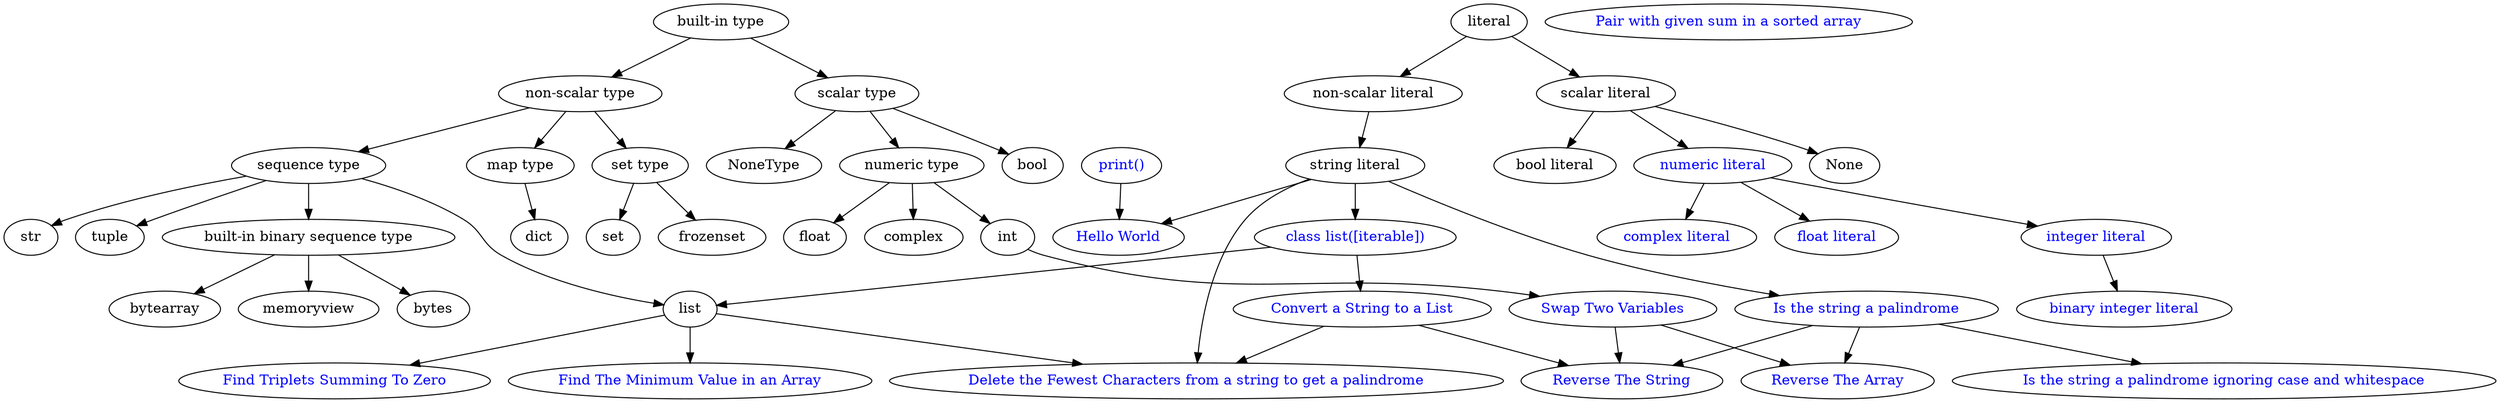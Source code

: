 strict digraph {
    bool [label="bool"]
    binary_integer_literal [label="binary integer literal" href="https://docs.python.org/3/reference/lexical_analysis.html#:~:text=bininteger%20%20%20%3A%3A%3D%20%220%22%20(%22b%22%20%7C%20%22B%22)%20(%5B%22_%22%5D%20bindigit)%2B" target="_blank" fontcolor="blue"]
    builtin_binary_sequence_type [label="built-in binary sequence type"]
    builtin_class_list_constructor [label="class list([iterable])" href="https://docs.python.org/3/library/stdtypes.html#list" target="_blank" fontcolor="blue"]
    builtin_function_print [label="print()" href="https://docs.python.org/3/library/stdtypes.html#list" target="_blank" fontcolor="blue"]
    builtin_literal [label="literal"]
    builtin_map_type [label="map type"]
    builtin_nonscalar_literal [label="non-scalar literal"]
    builtin_nonscalar_literal_string [label="string literal"]
    builtin_nonscalar_type [label="non-scalar type"]
    builtin_scalar_literal [label="scalar literal"]
    builtin_scalar_literal_bool [label="bool literal"]
    builtin_scalar_literal_numeric [label="numeric literal" href="https://docs.python.org/3/reference/lexical_analysis.html#numeric-literals" target="_blank" fontcolor="blue"]
    builtin_scalar_literal_numeric_complex [label="complex literal" href="https://docs.python.org/3/reference/lexical_analysis.html#imaginary-literals" target="_blank" fontcolor="blue"]
    builtin_scalar_literal_numeric_float [label="float literal" href="https://docs.python.org/3/reference/lexical_analysis.html#floating-point-literals" target="_blank" fontcolor="blue"]
    builtin_scalar_literal_numeric_int [label="integer literal" href="https://docs.python.org/3/reference/lexical_analysis.html#integer-literals" target="_blank" fontcolor="blue"]
    builtin_scalar_literal_None [label="None"]
    builtin_scalar_type [label="scalar type"]
    builtin_scalar_numeric_type [label="numeric type"]
    builtin_sequence_type [label="sequence type"]
    builtin_set_type [label="set type"]
    builtin_type [label="built-in type"]
    ConvertStringToList [label="Convert a String to a List" href="https://docs.python.org/3/reference/lexical_analysis.html#numeric-literals" target="_blank" fontcolor="blue"]
    complex [label="complex"]
#    decimal_integer_literal [label="decimal integer literal" href="https://docs.python.org/3/reference/lexical_analysis.html#:~:text=decinteger%20%20%20%3A%3A%3D%20nonzerodigit%20(%5B%22_%22%5D%20digit)*%20%7C%20%220%22%2B%20(%5B%22_%22%5D%20%220%22)*" target="_blank" fontcolor="blue"]
    DeleteFewestCharactersFromStringToGetPalindrome [label="Delete the Fewest Characters from a string to get a palindrome" href="./dsa/DeleteFewestCharactersFromStringToGetPalindrome" target="_blank" fontcolor="blue"]
    float [label="float"]
    FindTheMinimum [label="Find The Minimum Value in an Array" href="./dsa/FindTheMinimum/problem.html" target="_blank" fontcolor="blue"]
    FindTripletsSummingToZero [label="Find Triplets Summing To Zero" href="./dsa/FindTripletsSummingToZero/problem.html" target="_blank" fontcolor="blue"]
    hello_world [label="Hello World" href="HelloWorld/problem.html" target="_blank" fontcolor="blue"]
#    hexadecimal_integer_literal [label="hexadecimal integer literal" href="https://docs.python.org/3/reference/lexical_analysis.html#:~:text=hexinteger%20%20%20%3A%3A%3D%20%220%22%20(%22x%22%20%7C%20%22X%22)%20(%5B%22_%22%5D%20hexdigit)%2B" target="_blank" fontcolor="blue"]
    int [label="int"]
    IsTheStringAPalindrome [label="Is the string a palindrome" href="./dsa/IsTheStringAPalindrome/problem.html" target="_blank" fontcolor="blue"]
    IsTheStringAPalindromeIgnoringCaseAndWhiteSpace [label="Is the string a palindrome ignoring case and whitespace" href="./dsa/IsTheStringAPalindromeIgnoringCaseAndWhiteSpace/problem.html" target="_blank" fontcolor="blue"]
    NoneType [label="NoneType"]
#    octal_integer_literal [label="octal integer literal" href="https://docs.python.org/3/reference/lexical_analysis.html#:~:text=octinteger%20%20%20%3A%3A%3D%20%220%22%20(%22o%22%20%7C%20%22O%22)%20(%5B%22_%22%5D%20octdigit)%2B" target="_blank" fontcolor="blue"]
    PairWithGivenSumInASortedArray [label="Pair with given sum in a sorted array" href="./dsa/PairWithGivenSumInASortedArray/problem.html" target="_blank" fontcolor="blue"]
    ReverseTheArray [label="Reverse The Array" href="./dsa/ReverseTheArray/problem.html" target="_blank" fontcolor="blue"]
    ReverseTheString [label="Reverse The String" href="./dsa/ReverseTheString/problem.html" target="_blank" fontcolor="blue"]
    SwapTwoVariables [label="Swap Two Variables" href="./dsa/SwapTwoVariables/problem.html" target="_blank" fontcolor="blue"]

    builtin_binary_sequence_type -> bytes
    builtin_binary_sequence_type -> bytearray
    builtin_binary_sequence_type -> memoryview
    builtin_class_list_constructor -> list
    builtin_class_list_constructor -> ConvertStringToList
    builtin_function_print -> hello_world
    builtin_literal -> builtin_nonscalar_literal
    builtin_literal -> builtin_scalar_literal
    builtin_map_type -> dict
    builtin_nonscalar_type -> builtin_sequence_type
    builtin_nonscalar_type -> builtin_sequence_type
    builtin_nonscalar_type -> builtin_set_type
    builtin_nonscalar_type -> builtin_map_type
    builtin_nonscalar_literal -> builtin_nonscalar_literal_string
    builtin_nonscalar_literal_string -> builtin_class_list_constructor
    builtin_nonscalar_literal_string -> DeleteFewestCharactersFromStringToGetPalindrome
    builtin_nonscalar_literal_string -> hello_world
    builtin_nonscalar_literal_string -> IsTheStringAPalindrome
    builtin_scalar_literal -> builtin_scalar_literal_bool
    builtin_scalar_literal -> builtin_scalar_literal_numeric
    builtin_scalar_literal -> builtin_scalar_literal_None
    builtin_scalar_literal_numeric -> builtin_scalar_literal_numeric_complex
    builtin_scalar_literal_numeric -> builtin_scalar_literal_numeric_float
    builtin_scalar_literal_numeric -> builtin_scalar_literal_numeric_int
    builtin_scalar_literal_numeric_int -> binary_integer_literal
#    builtin_scalar_literal_numeric_int -> decimal_integer_literal
#    builtin_scalar_literal_numeric_int -> hexadecimal_integer_literal
#    builtin_scalar_literal_numeric_int -> octal_integer_literal
    builtin_scalar_numeric_type -> complex
    builtin_scalar_numeric_type -> float
    builtin_scalar_numeric_type -> int
    builtin_scalar_type -> bool
    builtin_scalar_type -> builtin_scalar_numeric_type
    builtin_scalar_type -> NoneType
    builtin_sequence_type -> list
#    builtin_sequence_type -> range
    builtin_sequence_type -> str
    builtin_sequence_type -> tuple
    builtin_sequence_type -> builtin_binary_sequence_type
    builtin_set_type -> set
    builtin_set_type -> frozenset
    builtin_type -> builtin_scalar_type
    builtin_type -> builtin_nonscalar_type
    ConvertStringToList -> DeleteFewestCharactersFromStringToGetPalindrome
    ConvertStringToList -> ReverseTheString
    int -> SwapTwoVariables
    IsTheStringAPalindrome -> ReverseTheArray
    IsTheStringAPalindrome -> ReverseTheString
    IsTheStringAPalindrome -> IsTheStringAPalindromeIgnoringCaseAndWhiteSpace
    list -> DeleteFewestCharactersFromStringToGetPalindrome
    list -> FindTheMinimum
    list -> FindTripletsSummingToZero
    SwapTwoVariables -> ReverseTheArray
    SwapTwoVariables -> ReverseTheString
}